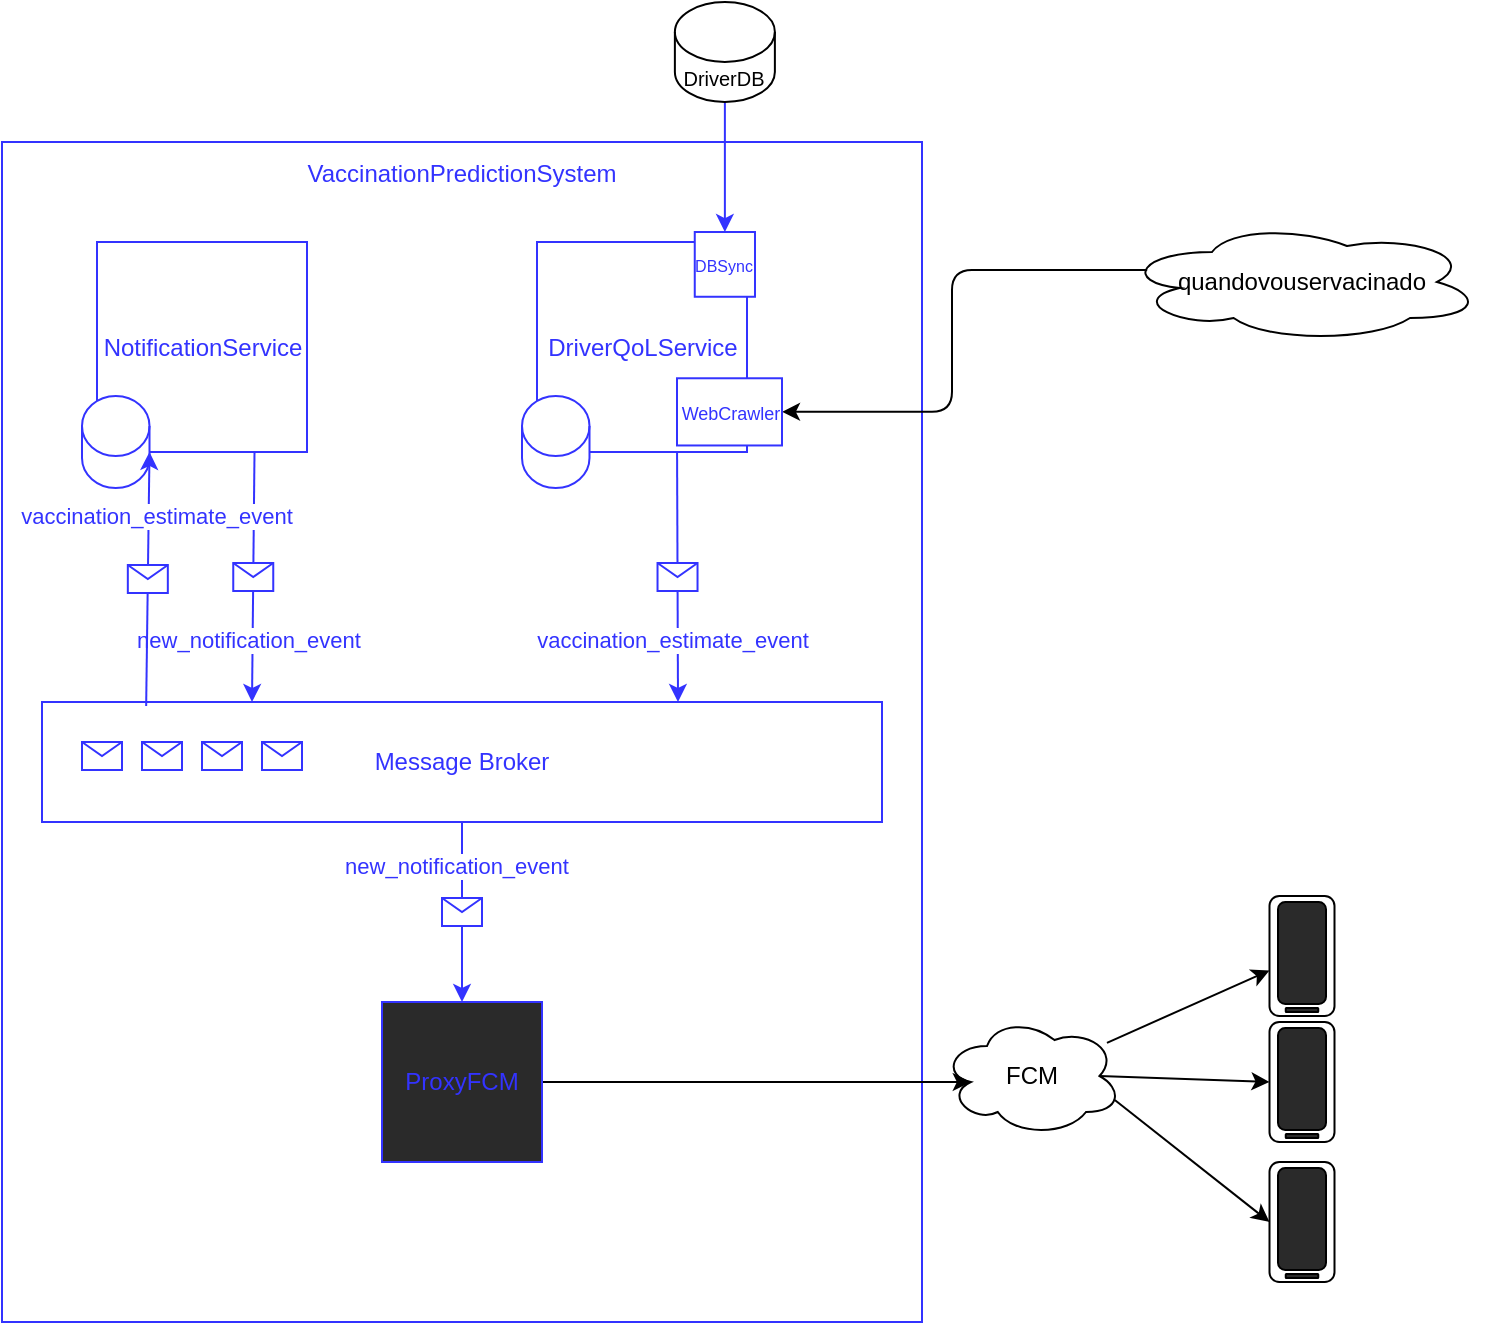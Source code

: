 <mxfile>
    <diagram id="QYjEEqlRkI_7uzjRimcx" name="Page-1">
        <mxGraphModel dx="1368" dy="790" grid="1" gridSize="10" guides="1" tooltips="1" connect="1" arrows="1" fold="1" page="1" pageScale="1" pageWidth="827" pageHeight="1169" math="0" shadow="0">
            <root>
                <mxCell id="0"/>
                <mxCell id="1" parent="0"/>
                <mxCell id="18" value="&lt;font color=&quot;#3333ff&quot;&gt;VaccinationPredictionSystem&lt;/font&gt;" style="whiteSpace=wrap;html=1;strokeColor=#3333FF;spacing=4;horizontal=1;verticalAlign=top;" vertex="1" parent="1">
                    <mxGeometry x="70" y="90" width="460" height="590" as="geometry"/>
                </mxCell>
                <mxCell id="63" style="edgeStyle=orthogonalEdgeStyle;rounded=0;orthogonalLoop=1;jettySize=auto;html=1;exitX=0.5;exitY=1;exitDx=0;exitDy=0;exitPerimeter=0;entryX=0.5;entryY=0;entryDx=0;entryDy=0;strokeColor=#3333FF;fontColor=#3333FF;" edge="1" parent="1" source="5" target="11">
                    <mxGeometry relative="1" as="geometry"/>
                </mxCell>
                <mxCell id="5" value="&lt;font style=&quot;font-size: 10px&quot;&gt;DriverDB&lt;br&gt;&lt;/font&gt;" style="shape=cylinder3;whiteSpace=wrap;html=1;boundedLbl=1;backgroundOutline=1;size=15;" vertex="1" parent="1">
                    <mxGeometry x="406.44" y="20" width="50" height="50" as="geometry"/>
                </mxCell>
                <mxCell id="6" value="quandovouservacinado" style="ellipse;shape=cloud;whiteSpace=wrap;html=1;" vertex="1" parent="1">
                    <mxGeometry x="630" y="130" width="180" height="60" as="geometry"/>
                </mxCell>
                <mxCell id="8" value="" style="endArrow=classic;html=1;entryX=1;entryY=0.5;entryDx=0;entryDy=0;exitX=0.07;exitY=0.4;exitDx=0;exitDy=0;exitPerimeter=0;edgeStyle=orthogonalEdgeStyle;" edge="1" parent="1" source="6" target="7">
                    <mxGeometry width="50" height="50" relative="1" as="geometry">
                        <mxPoint x="500" y="430" as="sourcePoint"/>
                        <mxPoint x="550" y="380" as="targetPoint"/>
                    </mxGeometry>
                </mxCell>
                <mxCell id="12" value="" style="html=1;exitX=0.667;exitY=1;exitDx=0;exitDy=0;exitPerimeter=0;fontSize=12;strokeColor=#3333FF;fillColor=#2a2a2a;spacing=4;" edge="1" parent="1" source="2">
                    <mxGeometry relative="1" as="geometry">
                        <mxPoint x="400" y="260" as="sourcePoint"/>
                        <mxPoint x="408" y="370" as="targetPoint"/>
                    </mxGeometry>
                </mxCell>
                <mxCell id="13" value="" style="shape=message;html=1;outlineConnect=0;strokeColor=#3333FF;spacing=4;" vertex="1" parent="12">
                    <mxGeometry width="20" height="14" relative="1" as="geometry">
                        <mxPoint x="-10" y="-7" as="offset"/>
                    </mxGeometry>
                </mxCell>
                <mxCell id="27" value="vaccination_estimate_event" style="edgeLabel;html=1;align=center;verticalAlign=middle;resizable=0;points=[];fontColor=#3333FF;" vertex="1" connectable="0" parent="12">
                    <mxGeometry x="0.504" y="-3" relative="1" as="geometry">
                        <mxPoint as="offset"/>
                    </mxGeometry>
                </mxCell>
                <mxCell id="15" value="" style="group" vertex="1" connectable="0" parent="1">
                    <mxGeometry x="320" y="140" width="140" height="140" as="geometry"/>
                </mxCell>
                <mxCell id="2" value="&lt;p style=&quot;line-height: 120%&quot;&gt;&lt;font color=&quot;#3333ff&quot;&gt;DriverQoLService&lt;/font&gt;&lt;/p&gt;" style="whiteSpace=wrap;html=1;aspect=fixed;verticalAlign=middle;spacing=4;strokeColor=#3333FF;" vertex="1" parent="15">
                    <mxGeometry x="17.5" width="105" height="105" as="geometry"/>
                </mxCell>
                <mxCell id="4" value="" style="shape=cylinder3;whiteSpace=wrap;html=1;boundedLbl=1;backgroundOutline=1;size=15;strokeColor=#3333FF;spacing=4;" vertex="1" parent="15">
                    <mxGeometry x="10" y="77" width="33.75" height="46" as="geometry"/>
                </mxCell>
                <mxCell id="7" value="&lt;font style=&quot;font-size: 9px&quot; color=&quot;#3333ff&quot;&gt;WebCrawler&lt;/font&gt;" style="whiteSpace=wrap;html=1;strokeColor=#3333FF;spacing=4;" vertex="1" parent="15">
                    <mxGeometry x="87.5" y="68.133" width="52.5" height="33.6" as="geometry"/>
                </mxCell>
                <mxCell id="11" value="&lt;font style=&quot;font-size: 8px&quot; color=&quot;#3333ff&quot;&gt;DBSync&lt;/font&gt;" style="whiteSpace=wrap;html=1;aspect=fixed;strokeColor=#3333FF;spacing=4;" vertex="1" parent="15">
                    <mxGeometry x="96.38" y="-4.997" width="30.117" height="32.375" as="geometry"/>
                </mxCell>
                <mxCell id="30" value="" style="rounded=0;orthogonalLoop=1;jettySize=auto;html=1;" edge="1" parent="1" source="19" target="29">
                    <mxGeometry relative="1" as="geometry"/>
                </mxCell>
                <mxCell id="44" style="edgeStyle=none;rounded=0;orthogonalLoop=1;jettySize=auto;html=1;exitX=0.875;exitY=0.5;exitDx=0;exitDy=0;exitPerimeter=0;entryX=0;entryY=0.5;entryDx=0;entryDy=0;" edge="1" parent="1" source="19" target="37">
                    <mxGeometry relative="1" as="geometry"/>
                </mxCell>
                <mxCell id="45" style="edgeStyle=none;rounded=0;orthogonalLoop=1;jettySize=auto;html=1;exitX=0.96;exitY=0.7;exitDx=0;exitDy=0;exitPerimeter=0;entryX=0;entryY=0.5;entryDx=0;entryDy=0;" edge="1" parent="1" source="19" target="41">
                    <mxGeometry relative="1" as="geometry"/>
                </mxCell>
                <mxCell id="19" value="FCM" style="ellipse;shape=cloud;whiteSpace=wrap;html=1;" vertex="1" parent="1">
                    <mxGeometry x="540" y="527" width="90" height="60" as="geometry"/>
                </mxCell>
                <mxCell id="20" value="&lt;font color=&quot;#3333ff&quot;&gt;Message Broker&lt;/font&gt;" style="rounded=0;whiteSpace=wrap;html=1;strokeColor=#3333FF;" vertex="1" parent="1">
                    <mxGeometry x="90" y="370" width="420" height="60" as="geometry"/>
                </mxCell>
                <mxCell id="28" style="edgeStyle=orthogonalEdgeStyle;rounded=0;orthogonalLoop=1;jettySize=auto;html=1;exitX=1;exitY=0.5;exitDx=0;exitDy=0;entryX=0.16;entryY=0.55;entryDx=0;entryDy=0;entryPerimeter=0;" edge="1" parent="1" source="22" target="19">
                    <mxGeometry relative="1" as="geometry"/>
                </mxCell>
                <mxCell id="22" value="&lt;font color=&quot;#3333ff&quot;&gt;ProxyFCM&lt;/font&gt;" style="whiteSpace=wrap;html=1;aspect=fixed;fillColor=#2a2a2a;strokeColor=#3333FF;spacing=4;" vertex="1" parent="1">
                    <mxGeometry x="260" y="520" width="80" height="80" as="geometry"/>
                </mxCell>
                <mxCell id="24" value="" style="html=1;entryX=0.5;entryY=0;entryDx=0;entryDy=0;exitX=0.5;exitY=1;exitDx=0;exitDy=0;fontSize=12;strokeColor=#3333FF;fillColor=#2a2a2a;spacing=4;" edge="1" parent="1" source="20" target="22">
                    <mxGeometry relative="1" as="geometry">
                        <mxPoint x="240" y="480" as="sourcePoint"/>
                        <mxPoint x="340" y="480" as="targetPoint"/>
                    </mxGeometry>
                </mxCell>
                <mxCell id="25" value="" style="shape=message;html=1;outlineConnect=0;strokeColor=#3333FF;spacing=4;" vertex="1" parent="24">
                    <mxGeometry width="20" height="14" relative="1" as="geometry">
                        <mxPoint x="-10" y="-7" as="offset"/>
                    </mxGeometry>
                </mxCell>
                <mxCell id="26" value="new_notification_event" style="edgeLabel;html=1;align=center;verticalAlign=middle;resizable=0;points=[];fontColor=#3333FF;" vertex="1" connectable="0" parent="24">
                    <mxGeometry x="-0.511" y="-3" relative="1" as="geometry">
                        <mxPoint as="offset"/>
                    </mxGeometry>
                </mxCell>
                <mxCell id="35" value="" style="group" vertex="1" connectable="0" parent="1">
                    <mxGeometry x="703.75" y="467" width="32.5" height="60" as="geometry"/>
                </mxCell>
                <mxCell id="29" value="" style="whiteSpace=wrap;html=1;rounded=1;glass=0;" vertex="1" parent="35">
                    <mxGeometry width="32.5" height="60" as="geometry"/>
                </mxCell>
                <mxCell id="31" value="" style="rounded=1;whiteSpace=wrap;html=1;fillColor=#2a2a2a;" vertex="1" parent="35">
                    <mxGeometry x="4.25" y="3" width="24" height="51" as="geometry"/>
                </mxCell>
                <mxCell id="34" value="" style="rounded=1;whiteSpace=wrap;html=1;glass=0;fillColor=#2a2a2a;" vertex="1" parent="35">
                    <mxGeometry x="8.13" y="56" width="16.25" height="2" as="geometry"/>
                </mxCell>
                <mxCell id="36" value="" style="group" vertex="1" connectable="0" parent="1">
                    <mxGeometry x="703.75" y="530" width="32.5" height="60" as="geometry"/>
                </mxCell>
                <mxCell id="37" value="" style="whiteSpace=wrap;html=1;rounded=1;glass=0;" vertex="1" parent="36">
                    <mxGeometry width="32.5" height="60" as="geometry"/>
                </mxCell>
                <mxCell id="38" value="" style="rounded=1;whiteSpace=wrap;html=1;fillColor=#2a2a2a;" vertex="1" parent="36">
                    <mxGeometry x="4.25" y="3" width="24" height="51" as="geometry"/>
                </mxCell>
                <mxCell id="39" value="" style="rounded=1;whiteSpace=wrap;html=1;glass=0;fillColor=#2a2a2a;" vertex="1" parent="36">
                    <mxGeometry x="8.13" y="56" width="16.25" height="2" as="geometry"/>
                </mxCell>
                <mxCell id="40" value="" style="group" vertex="1" connectable="0" parent="1">
                    <mxGeometry x="703.75" y="600" width="32.5" height="60" as="geometry"/>
                </mxCell>
                <mxCell id="41" value="" style="whiteSpace=wrap;html=1;rounded=1;glass=0;" vertex="1" parent="40">
                    <mxGeometry width="32.5" height="60" as="geometry"/>
                </mxCell>
                <mxCell id="42" value="" style="rounded=1;whiteSpace=wrap;html=1;fillColor=#2a2a2a;" vertex="1" parent="40">
                    <mxGeometry x="4.25" y="3" width="24" height="51" as="geometry"/>
                </mxCell>
                <mxCell id="43" value="" style="rounded=1;whiteSpace=wrap;html=1;glass=0;fillColor=#2a2a2a;" vertex="1" parent="40">
                    <mxGeometry x="8.13" y="56" width="16.25" height="2" as="geometry"/>
                </mxCell>
                <mxCell id="47" value="" style="group" vertex="1" connectable="0" parent="1">
                    <mxGeometry x="100" y="140" width="140" height="140" as="geometry"/>
                </mxCell>
                <mxCell id="48" value="&lt;p style=&quot;line-height: 120%&quot;&gt;&lt;font color=&quot;#3333ff&quot;&gt;NotificationService&lt;/font&gt;&lt;/p&gt;" style="whiteSpace=wrap;html=1;aspect=fixed;verticalAlign=middle;spacing=4;strokeColor=#3333FF;" vertex="1" parent="47">
                    <mxGeometry x="17.5" width="105" height="105" as="geometry"/>
                </mxCell>
                <mxCell id="49" value="" style="shape=cylinder3;whiteSpace=wrap;html=1;boundedLbl=1;backgroundOutline=1;size=15;strokeColor=#3333FF;" vertex="1" parent="47">
                    <mxGeometry x="10" y="77" width="33.75" height="46" as="geometry"/>
                </mxCell>
                <mxCell id="52" value="" style="endArrow=classic;html=1;exitX=0.75;exitY=1;exitDx=0;exitDy=0;entryX=0.25;entryY=0;entryDx=0;entryDy=0;strokeColor=#3333FF;" edge="1" parent="1" source="48" target="20">
                    <mxGeometry relative="1" as="geometry">
                        <mxPoint x="189.995" y="242.5" as="sourcePoint"/>
                        <mxPoint x="190.46" y="367.5" as="targetPoint"/>
                    </mxGeometry>
                </mxCell>
                <mxCell id="53" value="" style="shape=message;html=1;outlineConnect=0;strokeColor=#3333FF;spacing=4;" vertex="1" parent="52">
                    <mxGeometry width="20" height="14" relative="1" as="geometry">
                        <mxPoint x="-10" y="-7" as="offset"/>
                    </mxGeometry>
                </mxCell>
                <mxCell id="54" value="new_notification_event" style="edgeLabel;html=1;align=center;verticalAlign=middle;resizable=0;points=[];fontColor=#3333FF;" vertex="1" connectable="0" parent="52">
                    <mxGeometry x="0.504" y="-3" relative="1" as="geometry">
                        <mxPoint as="offset"/>
                    </mxGeometry>
                </mxCell>
                <mxCell id="55" value="" style="endArrow=classic;html=1;exitX=0.124;exitY=0.033;exitDx=0;exitDy=0;exitPerimeter=0;entryX=0.25;entryY=1;entryDx=0;entryDy=0;strokeColor=#3333FF;" edge="1" parent="1" source="20" target="48">
                    <mxGeometry relative="1" as="geometry">
                        <mxPoint x="150.46" y="370" as="sourcePoint"/>
                        <mxPoint x="149.995" y="245" as="targetPoint"/>
                    </mxGeometry>
                </mxCell>
                <mxCell id="56" value="" style="shape=message;html=1;outlineConnect=0;strokeColor=#3333FF;spacing=4;" vertex="1" parent="55">
                    <mxGeometry width="20" height="14" relative="1" as="geometry">
                        <mxPoint x="-10" y="-7" as="offset"/>
                    </mxGeometry>
                </mxCell>
                <mxCell id="57" value="vaccination_estimate_event" style="edgeLabel;html=1;align=center;verticalAlign=middle;resizable=0;points=[];fontColor=#3333FF;" vertex="1" connectable="0" parent="55">
                    <mxGeometry x="0.504" y="-3" relative="1" as="geometry">
                        <mxPoint as="offset"/>
                    </mxGeometry>
                </mxCell>
                <mxCell id="59" value="" style="shape=message;html=1;outlineConnect=0;strokeColor=#3333FF;spacing=4;" vertex="1" parent="1">
                    <mxGeometry x="109.998" y="389.995" width="20" height="14" as="geometry"/>
                </mxCell>
                <mxCell id="60" value="" style="shape=message;html=1;outlineConnect=0;strokeColor=#3333FF;spacing=4;" vertex="1" parent="1">
                    <mxGeometry x="139.998" y="389.995" width="20" height="14" as="geometry"/>
                </mxCell>
                <mxCell id="61" value="" style="shape=message;html=1;outlineConnect=0;strokeColor=#3333FF;spacing=4;" vertex="1" parent="1">
                    <mxGeometry x="169.998" y="389.995" width="20" height="14" as="geometry"/>
                </mxCell>
                <mxCell id="62" value="" style="shape=message;html=1;outlineConnect=0;strokeColor=#3333FF;spacing=4;" vertex="1" parent="1">
                    <mxGeometry x="199.998" y="389.995" width="20" height="14" as="geometry"/>
                </mxCell>
            </root>
        </mxGraphModel>
    </diagram>
</mxfile>